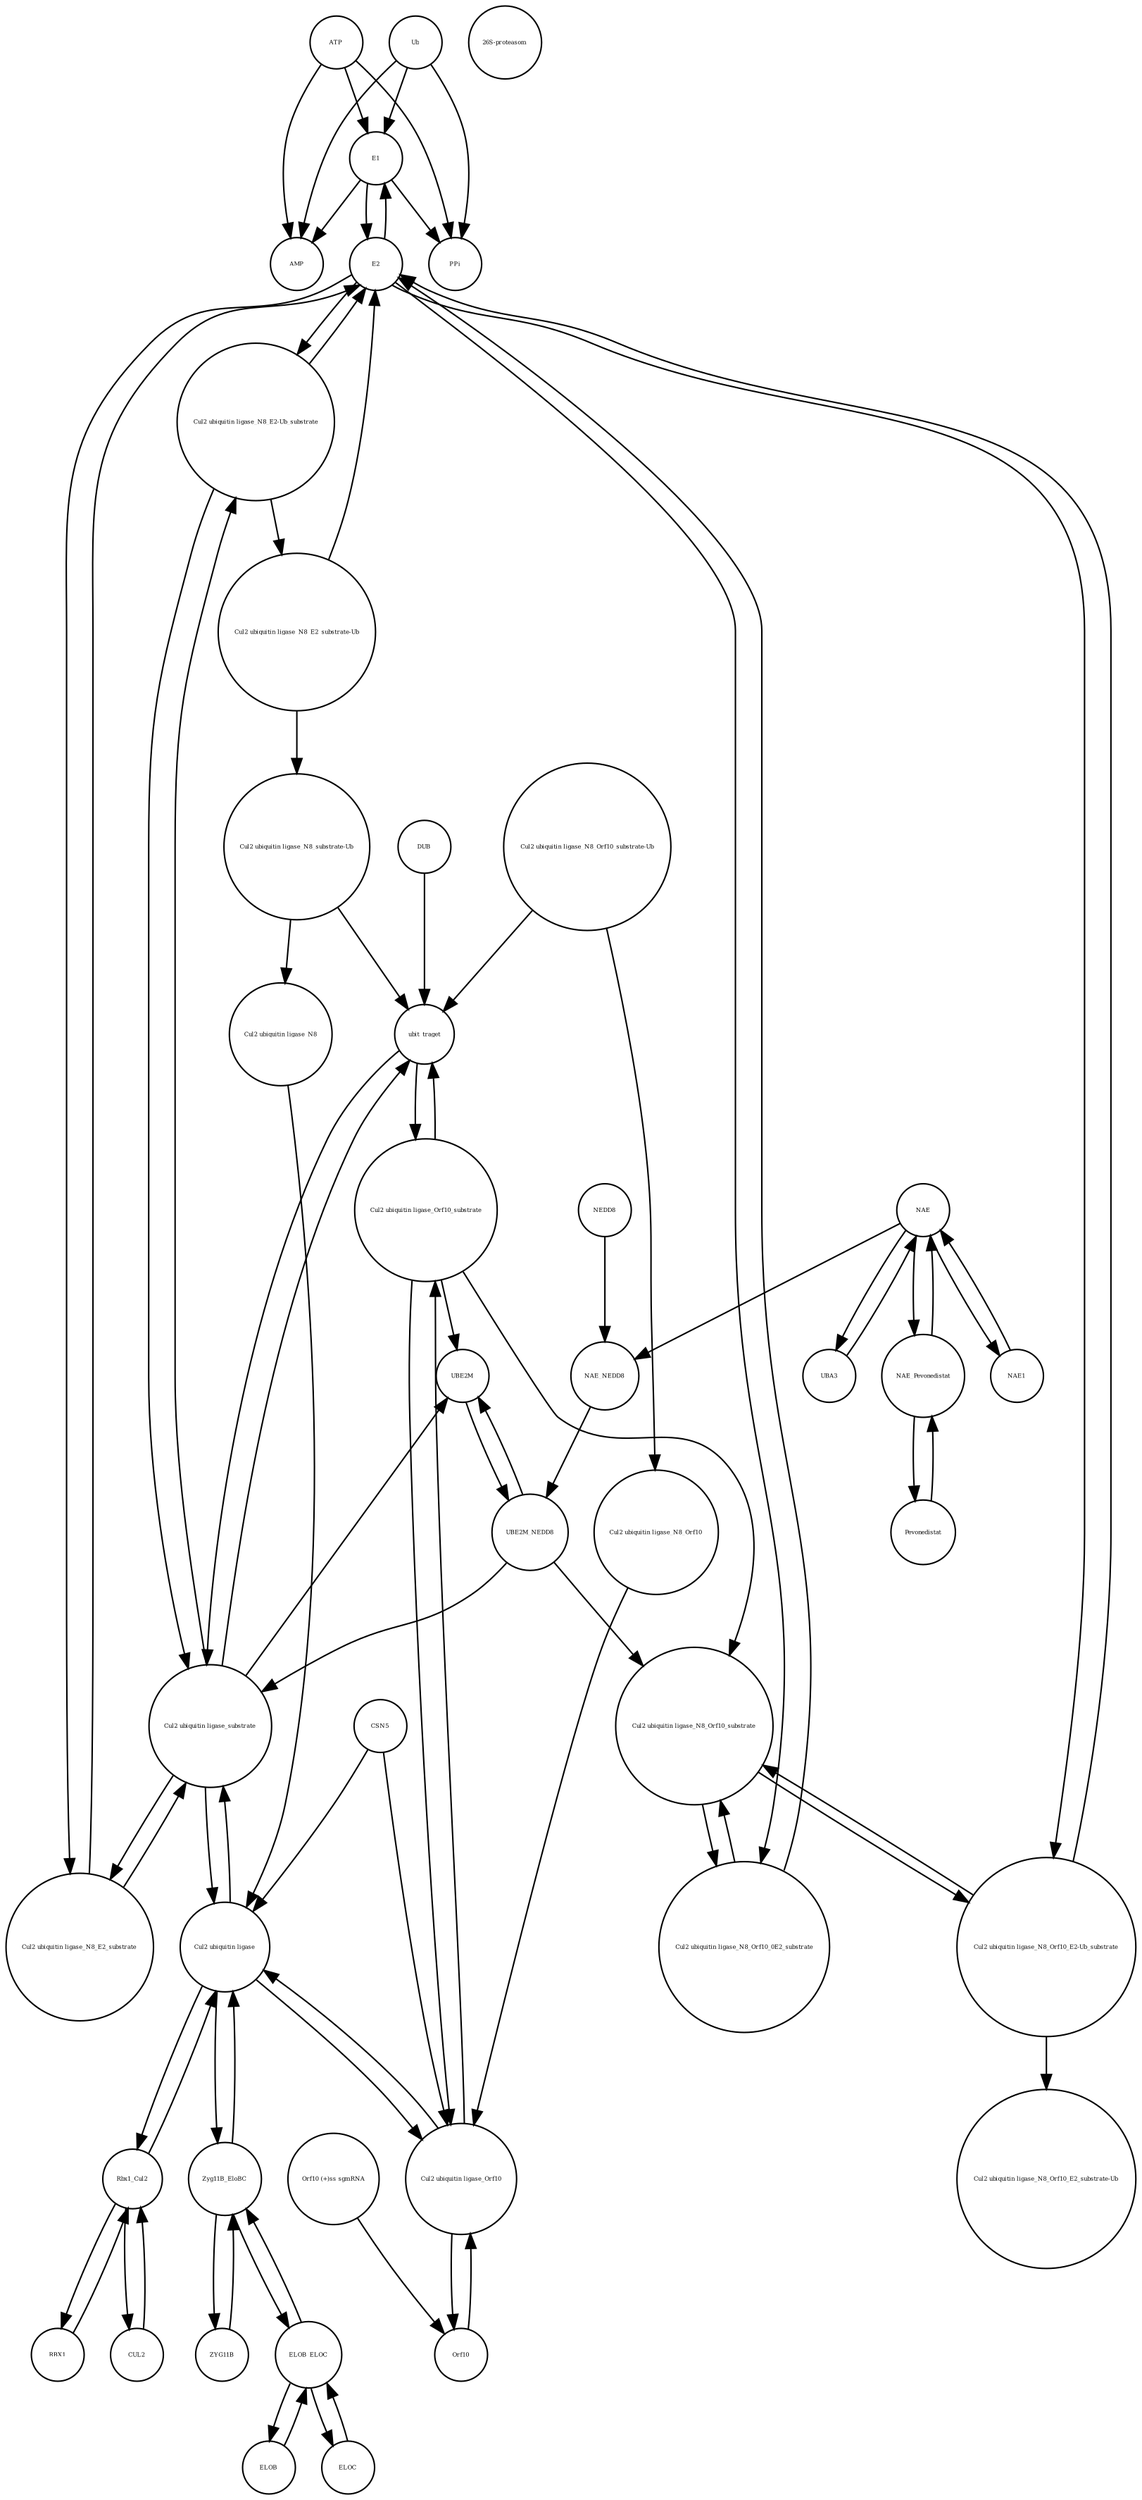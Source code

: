 strict digraph  {
ATP [annotation="", bipartite=0, cls="simple chemical", fontsize=4, label=ATP, shape=circle];
NAE [annotation="urn_miriam_hgnc.symbol_NAE1|urn_miriam_hgnc.symbol_UBA3", bipartite=0, cls=complex, fontsize=4, label=NAE, shape=circle];
ELOB [annotation="urn_miriam_hgnc_HGNC%3A11619", bipartite=0, cls=macromolecule, fontsize=4, label=ELOB, shape=circle];
DUB [annotation="urn_miriam_hgnc.symbol_DUB", bipartite=0, cls=macromolecule, fontsize=4, label=DUB, shape=circle];
CSN5 [annotation="", bipartite=0, cls=complex, fontsize=4, label=CSN5, shape=circle];
CUL2 [annotation="urn_miriam_hgnc_HGNC%3A2552", bipartite=0, cls=macromolecule, fontsize=4, label=CUL2, shape=circle];
UBE2M [annotation="urn_miriam_hgnc_HGNC%3A12491", bipartite=0, cls=macromolecule, fontsize=4, label=UBE2M, shape=circle];
"Cul2 ubiquitin ligase_N8_substrate-Ub" [annotation="urn_miriam_hgnc.symbol_ZYG11B|urn_miriam_hgnc.symbol_ELOB|urn_miriam_hgnc.symbol_ELOC|urn_miriam_hgnc.symbol_RBX1|urn_miriam_hgnc.symbol_CUL2|urn_miriam_hgnc.symbol_NEDD8", bipartite=0, cls=complex, fontsize=4, label="Cul2 ubiquitin ligase_N8_substrate-Ub", shape=circle];
ubit_traget [annotation="", bipartite=0, cls=macromolecule, fontsize=4, label=ubit_traget, shape=circle];
NEDD8 [annotation="urn_miriam_hgnc_HGNC%3A7732", bipartite=0, cls=macromolecule, fontsize=4, label=NEDD8, shape=circle];
Orf10 [annotation=urn_miriam_ncbiprotein_BCD58762, bipartite=0, cls=macromolecule, fontsize=4, label=Orf10, shape=circle];
"Cul2 ubiquitin ligase_N8_E2-Ub_substrate" [annotation="urn_miriam_hgnc.symbol_ZYG11B|urn_miriam_hgnc.symbol_RBX1|urn_miriam_hgnc.symbol_ELOB|urn_miriam_hgnc.symbol_ELOC|urn_miriam_hgnc.symbol_CUL2|urn_miriam_hgnc.symbol_NEDD8|urn_miriam_hgnc.symbol_UBE2", bipartite=0, cls=complex, fontsize=4, label="Cul2 ubiquitin ligase_N8_E2-Ub_substrate", shape=circle];
"Cul2 ubiquitin ligase_N8_E2_substrate-Ub" [annotation="urn_miriam_hgnc.symbol_ZYG11B|urn_miriam_hgnc.symbol_UBE2|urn_miriam_hgnc.symbol_ELOB|urn_miriam_hgnc.symbol_ELOC|urn_miriam_hgnc.symbol_RBX1|urn_miriam_hgnc.symbol_CUL2|urn_miriam_hgnc.symbol_NEDD8", bipartite=0, cls=complex, fontsize=4, label="Cul2 ubiquitin ligase_N8_E2_substrate-Ub", shape=circle];
ELOC [annotation="urn_miriam_hgnc_HGNC%3A11617", bipartite=0, cls=macromolecule, fontsize=4, label=ELOC, shape=circle];
"Cul2 ubiquitin ligase" [annotation="urn_miriam_hgnc.symbol_RBX1|urn_miriam_hgnc.symbol_CUL2|urn_miriam_hgnc.symbol_ZYG11B|urn_miriam_hgnc.symbol_ELOB|urn_miriam_hgnc.symbol_ELOC", bipartite=0, cls=complex, fontsize=4, label="Cul2 ubiquitin ligase", shape=circle];
"Cul2 ubiquitin ligase_N8_Orf10_substrate-Ub" [annotation="urn_miriam_ncbiprotein_BCD58762|urn_miriam_hgnc.symbol_ZYG11B|urn_miriam_hgnc.symbol_ELOB|urn_miriam_hgnc.symbol_ELOC|urn_miriam_hgnc.symbol_RBX1|urn_miriam_hgnc.symbol_CUL2|urn_miriam_hgnc.symbol_NEDD8", bipartite=0, cls=complex, fontsize=4, label="Cul2 ubiquitin ligase_N8_Orf10_substrate-Ub", shape=circle];
"Cul2 ubiquitin ligase_N8_E2_substrate" [annotation="urn_miriam_hgnc.symbol_ZYG11B|urn_miriam_hgnc.symbol_ELOB|urn_miriam_hgnc.symbol_ELOC|urn_miriam_hgnc.symbol_RBX1|urn_miriam_hgnc.symbol_CUL2|urn_miriam_hgnc.symbol_NEDD8", bipartite=0, cls=complex, fontsize=4, label="Cul2 ubiquitin ligase_N8_E2_substrate", shape=circle];
"Cul2 ubiquitin ligase_N8_Orf10_substrate" [annotation="urn_miriam_ncbiprotein_BCD58762|urn_miriam_hgnc.symbol_ZYG11B|urn_miriam_hgnc.symbol_ELOB|urn_miriam_hgnc.symbol_ELOC|urn_miriam_hgnc.symbol_RBX1|urn_miriam_hgnc.symbol_CUL2|urn_miriam_hgnc.symbol_NEDD8", bipartite=0, cls=complex, fontsize=4, label="Cul2 ubiquitin ligase_N8_Orf10_substrate", shape=circle];
"Cul2 ubiquitin ligase_Orf10" [annotation="urn_miriam_ncbiprotein_BCD58762|urn_miriam_hgnc.symbol_ZYG11B|urn_miriam_hgnc.symbol_ELOB|urn_miriam_hgnc.symbol_ELOC|urn_miriam_hgnc.symbol_RBX1|urn_miriam_hgnc.symbol_CUL2", bipartite=0, cls=complex, fontsize=4, label="Cul2 ubiquitin ligase_Orf10", shape=circle];
"Orf10 (+)ss sgmRNA" [annotation=urn_miriam_ncbiprotein_BCD58762, bipartite=0, cls="nucleic acid feature", fontsize=4, label="Orf10 (+)ss sgmRNA", shape=circle];
Ub [annotation="", bipartite=0, cls="simple chemical", fontsize=4, label=Ub, shape=circle];
"Cul2 ubiquitin ligase_Orf10_substrate" [annotation="urn_miriam_ncbiprotein_BCD58762|urn_miriam_hgnc.symbol_ZYg11B|urn_miriam_hgnc.symbol_ELOB|urn_miriam_hgnc.symbol_ELOC|urn_miriam_hgnc.symbol_RBX1|urn_miriam_hgnc.symbol_CUL2", bipartite=0, cls=complex, fontsize=4, label="Cul2 ubiquitin ligase_Orf10_substrate", shape=circle];
AMP [annotation="", bipartite=0, cls="simple chemical", fontsize=4, label=AMP, shape=circle];
E1 [annotation="urn_miriam_hgnc.symbol_UBA", bipartite=0, cls=macromolecule, fontsize=4, label=E1, shape=circle];
UBA3 [annotation="urn_miriam_hgnc_HGNC%3A12470", bipartite=0, cls=macromolecule, fontsize=4, label=UBA3, shape=circle];
Rbx1_Cul2 [annotation="urn_miriam_hgnc.symbol_RBX1|urn_miriam_hgnc.symbol_CUL2", bipartite=0, cls=complex, fontsize=4, label=Rbx1_Cul2, shape=circle];
NAE_Pevonedistat [annotation="urn_miriam_obo.chebi_CHEBI%3A145535|urn_miriam_hgnc.symbol_NAE1|urn_miriam_hgnc.symbol_UBA3", bipartite=0, cls=complex, fontsize=4, label=NAE_Pevonedistat, shape=circle];
Zyg11B_EloBC [annotation="urn_miriam_hgnc.symbol_ZYG11B|urn_miriam_hgnc.symbol_ELOB|urn_miriam_hgnc.symbol_ELOC", bipartite=0, cls=complex, fontsize=4, label=Zyg11B_EloBC, shape=circle];
"Cul2 ubiquitin ligase_N8_Orf10" [annotation="urn_miriam_hgnc.symbol_ZYG11B|urn_miriam_hgnc.symbol_ELOB|urn_miriam_hgnc.symbol_ELOC|urn_miriam_hgnc.symbol_RBX1|urn_miriam_hgnc.symbol_CUL2|urn_miriam_hgnc.symbol_NEDD8|urn_miriam_ncbiprotein_BCD58762", bipartite=0, cls=complex, fontsize=4, label="Cul2 ubiquitin ligase_N8_Orf10", shape=circle];
Pevonedistat [annotation="urn_miriam_obo.chebi_CHEBI%3A145535", bipartite=0, cls="simple chemical", fontsize=4, label=Pevonedistat, shape=circle];
ELOB_ELOC [annotation="urn_miriam_hgnc.symbol_ELOB|urn_miriam_hgnc.symbol_ELOC", bipartite=0, cls=complex, fontsize=4, label=ELOB_ELOC, shape=circle];
"Cul2 ubiquitin ligase_N8_Orf10_E2_substrate-Ub" [annotation="urn_miriam_ncbiprotein_BCD58762|urn_miriam_hgnc.symbol_UBE2|urn_miriam_hgnc.symbol_ZYG11B|urn_miriam_hgnc.symbol_ELOB|urn_miriam_hgnc.symbol_ELOC|urn_miriam_hgnc.symbol_RBX1|urn_miriam_hgnc.symbol_CUL2|urn_miriam_hgnc.symbol_NEDD8", bipartite=0, cls=complex, fontsize=4, label="Cul2 ubiquitin ligase_N8_Orf10_E2_substrate-Ub", shape=circle];
"Cul2 ubiquitin ligase_N8" [annotation="urn_miriam_hgnc.symbol_ZYG11B|urn_miriam_hgnc.symbol_ELOB|urn_miriam_hgnc.symbol_ELOC|urn_miriam_hgnc.symbol_RBX1|urn_miriam_hgnc.symbol_CUL2|urn_miriam_hgnc.symbol_NEDD8", bipartite=0, cls=complex, fontsize=4, label="Cul2 ubiquitin ligase_N8", shape=circle];
NAE1 [annotation="urn_miriam_hgnc_HGNC%3A621", bipartite=0, cls=macromolecule, fontsize=4, label=NAE1, shape=circle];
UBE2M_NEDD8 [annotation="urn_miriam_hgnc.symbol_UBE2M|urn_miriam_hgnc.symbol_NEDD8", bipartite=0, cls=complex, fontsize=4, label=UBE2M_NEDD8, shape=circle];
NAE_NEDD8 [annotation="urn_miriam_hgnc.symbol_NEDD8|urn_miriam_hgnc.symbol_NAE1|urn_miriam_hgnc.symbol_UBA3", bipartite=0, cls=complex, fontsize=4, label=NAE_NEDD8, shape=circle];
"26S-proteasom" [annotation="urn_miriam_obo.go_GO%3A0000502", bipartite=0, cls=complex, fontsize=4, label="26S-proteasom", shape=circle];
"Cul2 ubiquitin ligase_N8_Orf10_0E2_substrate" [annotation="urn_miriam_ncbiprotein_BCD58762|urn_miriam_hgnc.symbol_ZYG11B|urn_miriam_hgnc.symbol_ELOB|urn_miriam_hgnc.symbol_ELOC|urn_miriam_hgnc.symbol_RBX1|urn_miriam_hgnc.symbol_CUL2|urn_miriam_hgnc.symbol_NEDD8|urn_miriam_hgnc.symbol_UBE2", bipartite=0, cls=complex, fontsize=4, label="Cul2 ubiquitin ligase_N8_Orf10_0E2_substrate", shape=circle];
"Cul2 ubiquitin ligase_substrate" [annotation="urn_miriam_hgnc.symbol_ZYg11B|urn_miriam_hgnc.symbol_ELOB|urn_miriam_hgnc.symbol_ELOC|urn_miriam_hgnc.symbol_RBX1|urn_miriam_hgnc.symbol_CUL2|urn_miriam_hgnc.symbol_NEDD8", bipartite=0, cls=complex, fontsize=4, label="Cul2 ubiquitin ligase_substrate", shape=circle];
PPi [annotation="", bipartite=0, cls="simple chemical", fontsize=4, label=PPi, shape=circle];
"Cul2 ubiquitin ligase_N8_Orf10_E2-Ub_substrate" [annotation="urn_miriam_ncbiprotein_BCD58762|urn_miriam_hgnc.symbol_UBE2|urn_miriam_hgnc.symbol_ZYG11B|urn_miriam_hgnc.symbol_ELOB|urn_miriam_hgnc.symbol_ELOC|urn_miriam_hgnc.symbol_RBX1|urn_miriam_hgnc.symbol_CUL2|urn_miriam_hgnc.symbol_NEDD8", bipartite=0, cls=complex, fontsize=4, label="Cul2 ubiquitin ligase_N8_Orf10_E2-Ub_substrate", shape=circle];
E2 [annotation="urn_miriam_hgnc.symbol_UBE2", bipartite=0, cls=macromolecule, fontsize=4, label=E2, shape=circle];
ZYG11B [annotation="urn_miriam_hgnc_HGNC%3A25820", bipartite=0, cls=macromolecule, fontsize=4, label=ZYG11B, shape=circle];
RBX1 [annotation="urn_miriam_hgnc_HGNC%3A9928", bipartite=0, cls=macromolecule, fontsize=4, label=RBX1, shape=circle];
ATP -> PPi  [annotation="", interaction_type=production];
ATP -> AMP  [annotation="", interaction_type=production];
ATP -> E1  [annotation="", interaction_type=production];
NAE -> NAE1  [annotation="", interaction_type=production];
NAE -> UBA3  [annotation="", interaction_type=production];
NAE -> NAE_NEDD8  [annotation="", interaction_type=production];
NAE -> NAE_Pevonedistat  [annotation="", interaction_type=production];
ELOB -> ELOB_ELOC  [annotation="", interaction_type=production];
DUB -> ubit_traget  [annotation="", interaction_type=catalysis];
CSN5 -> "Cul2 ubiquitin ligase_Orf10"  [annotation="", interaction_type=catalysis];
CSN5 -> "Cul2 ubiquitin ligase"  [annotation="", interaction_type=catalysis];
CUL2 -> Rbx1_Cul2  [annotation="", interaction_type=production];
UBE2M -> UBE2M_NEDD8  [annotation="", interaction_type=production];
"Cul2 ubiquitin ligase_N8_substrate-Ub" -> ubit_traget  [annotation="", interaction_type=production];
"Cul2 ubiquitin ligase_N8_substrate-Ub" -> "Cul2 ubiquitin ligase_N8"  [annotation="", interaction_type=production];
ubit_traget -> "Cul2 ubiquitin ligase_substrate"  [annotation="", interaction_type=production];
ubit_traget -> "Cul2 ubiquitin ligase_Orf10_substrate"  [annotation="", interaction_type=production];
NEDD8 -> NAE_NEDD8  [annotation="", interaction_type=production];
Orf10 -> "Cul2 ubiquitin ligase_Orf10"  [annotation="", interaction_type=production];
"Cul2 ubiquitin ligase_N8_E2-Ub_substrate" -> "Cul2 ubiquitin ligase_N8_E2_substrate-Ub"  [annotation="", interaction_type=production];
"Cul2 ubiquitin ligase_N8_E2-Ub_substrate" -> E2  [annotation="", interaction_type=production];
"Cul2 ubiquitin ligase_N8_E2-Ub_substrate" -> "Cul2 ubiquitin ligase_substrate"  [annotation="", interaction_type=production];
"Cul2 ubiquitin ligase_N8_E2_substrate-Ub" -> "Cul2 ubiquitin ligase_N8_substrate-Ub"  [annotation="", interaction_type=production];
"Cul2 ubiquitin ligase_N8_E2_substrate-Ub" -> E2  [annotation="", interaction_type=production];
ELOC -> ELOB_ELOC  [annotation="", interaction_type=production];
"Cul2 ubiquitin ligase" -> Rbx1_Cul2  [annotation="", interaction_type=production];
"Cul2 ubiquitin ligase" -> Zyg11B_EloBC  [annotation="", interaction_type=production];
"Cul2 ubiquitin ligase" -> "Cul2 ubiquitin ligase_substrate"  [annotation="", interaction_type=production];
"Cul2 ubiquitin ligase" -> "Cul2 ubiquitin ligase_Orf10"  [annotation="", interaction_type=production];
"Cul2 ubiquitin ligase_N8_Orf10_substrate-Ub" -> ubit_traget  [annotation="", interaction_type=production];
"Cul2 ubiquitin ligase_N8_Orf10_substrate-Ub" -> "Cul2 ubiquitin ligase_N8_Orf10"  [annotation="", interaction_type=production];
"Cul2 ubiquitin ligase_N8_E2_substrate" -> E2  [annotation="", interaction_type=production];
"Cul2 ubiquitin ligase_N8_E2_substrate" -> "Cul2 ubiquitin ligase_substrate"  [annotation="", interaction_type=production];
"Cul2 ubiquitin ligase_N8_Orf10_substrate" -> "Cul2 ubiquitin ligase_N8_Orf10_0E2_substrate"  [annotation="", interaction_type=production];
"Cul2 ubiquitin ligase_N8_Orf10_substrate" -> "Cul2 ubiquitin ligase_N8_Orf10_E2-Ub_substrate"  [annotation="", interaction_type=production];
"Cul2 ubiquitin ligase_Orf10" -> "Cul2 ubiquitin ligase_Orf10_substrate"  [annotation="", interaction_type=production];
"Cul2 ubiquitin ligase_Orf10" -> "Cul2 ubiquitin ligase"  [annotation="", interaction_type=production];
"Cul2 ubiquitin ligase_Orf10" -> Orf10  [annotation="", interaction_type=production];
"Orf10 (+)ss sgmRNA" -> Orf10  [annotation="", interaction_type=production];
Ub -> PPi  [annotation="", interaction_type=production];
Ub -> AMP  [annotation="", interaction_type=production];
Ub -> E1  [annotation="", interaction_type=production];
"Cul2 ubiquitin ligase_Orf10_substrate" -> UBE2M  [annotation="", interaction_type=production];
"Cul2 ubiquitin ligase_Orf10_substrate" -> "Cul2 ubiquitin ligase_N8_Orf10_substrate"  [annotation="", interaction_type=production];
"Cul2 ubiquitin ligase_Orf10_substrate" -> ubit_traget  [annotation="", interaction_type=production];
"Cul2 ubiquitin ligase_Orf10_substrate" -> "Cul2 ubiquitin ligase_Orf10"  [annotation="", interaction_type=production];
E1 -> E2  [annotation="", interaction_type=production];
E1 -> PPi  [annotation="", interaction_type=production];
E1 -> AMP  [annotation="", interaction_type=production];
UBA3 -> NAE  [annotation="", interaction_type=production];
Rbx1_Cul2 -> RBX1  [annotation="", interaction_type=production];
Rbx1_Cul2 -> CUL2  [annotation="", interaction_type=production];
Rbx1_Cul2 -> "Cul2 ubiquitin ligase"  [annotation="", interaction_type=production];
NAE_Pevonedistat -> NAE  [annotation="", interaction_type=production];
NAE_Pevonedistat -> Pevonedistat  [annotation="", interaction_type=production];
Zyg11B_EloBC -> ELOB_ELOC  [annotation="", interaction_type=production];
Zyg11B_EloBC -> ZYG11B  [annotation="", interaction_type=production];
Zyg11B_EloBC -> "Cul2 ubiquitin ligase"  [annotation="", interaction_type=production];
"Cul2 ubiquitin ligase_N8_Orf10" -> "Cul2 ubiquitin ligase_Orf10"  [annotation="", interaction_type=production];
Pevonedistat -> NAE_Pevonedistat  [annotation="", interaction_type=production];
ELOB_ELOC -> Zyg11B_EloBC  [annotation="", interaction_type=production];
ELOB_ELOC -> ELOC  [annotation="", interaction_type=production];
ELOB_ELOC -> ELOB  [annotation="", interaction_type=production];
"Cul2 ubiquitin ligase_N8" -> "Cul2 ubiquitin ligase"  [annotation="", interaction_type=production];
NAE1 -> NAE  [annotation="", interaction_type=production];
UBE2M_NEDD8 -> UBE2M  [annotation="", interaction_type=production];
UBE2M_NEDD8 -> "Cul2 ubiquitin ligase_N8_Orf10_substrate"  [annotation="", interaction_type=production];
UBE2M_NEDD8 -> "Cul2 ubiquitin ligase_substrate"  [annotation="", interaction_type=production];
NAE_NEDD8 -> UBE2M_NEDD8  [annotation="", interaction_type=production];
"Cul2 ubiquitin ligase_N8_Orf10_0E2_substrate" -> E2  [annotation="", interaction_type=production];
"Cul2 ubiquitin ligase_N8_Orf10_0E2_substrate" -> "Cul2 ubiquitin ligase_N8_Orf10_substrate"  [annotation="", interaction_type=production];
"Cul2 ubiquitin ligase_substrate" -> "Cul2 ubiquitin ligase_N8_E2-Ub_substrate"  [annotation="", interaction_type=production];
"Cul2 ubiquitin ligase_substrate" -> UBE2M  [annotation="", interaction_type=production];
"Cul2 ubiquitin ligase_substrate" -> "Cul2 ubiquitin ligase_N8_E2_substrate"  [annotation="", interaction_type=production];
"Cul2 ubiquitin ligase_substrate" -> ubit_traget  [annotation="", interaction_type=production];
"Cul2 ubiquitin ligase_substrate" -> "Cul2 ubiquitin ligase"  [annotation="", interaction_type=production];
"Cul2 ubiquitin ligase_N8_Orf10_E2-Ub_substrate" -> "Cul2 ubiquitin ligase_N8_Orf10_E2_substrate-Ub"  [annotation="", interaction_type=production];
"Cul2 ubiquitin ligase_N8_Orf10_E2-Ub_substrate" -> E2  [annotation="", interaction_type=production];
"Cul2 ubiquitin ligase_N8_Orf10_E2-Ub_substrate" -> "Cul2 ubiquitin ligase_N8_Orf10_substrate"  [annotation="", interaction_type=production];
E2 -> "Cul2 ubiquitin ligase_N8_E2-Ub_substrate"  [annotation="", interaction_type=production];
E2 -> "Cul2 ubiquitin ligase_N8_Orf10_E2-Ub_substrate"  [annotation="", interaction_type=production];
E2 -> E1  [annotation="", interaction_type=production];
E2 -> "Cul2 ubiquitin ligase_N8_Orf10_0E2_substrate"  [annotation="", interaction_type=production];
E2 -> "Cul2 ubiquitin ligase_N8_E2_substrate"  [annotation="", interaction_type=production];
ZYG11B -> Zyg11B_EloBC  [annotation="", interaction_type=production];
RBX1 -> Rbx1_Cul2  [annotation="", interaction_type=production];
}
